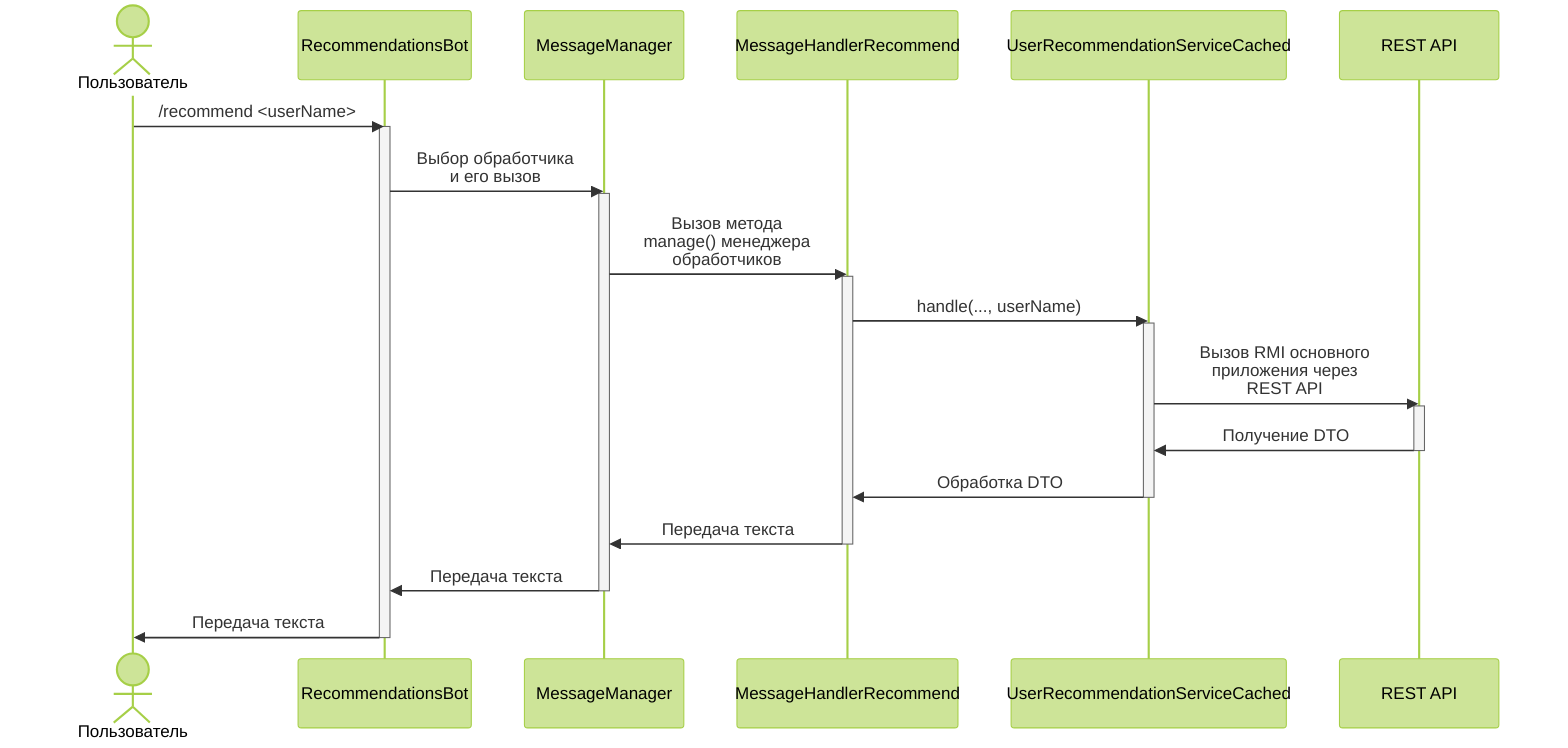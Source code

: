 %% Диаграмма последовательности выполнения основного запроса
%%{init: {'theme': 'forest'}}%%
sequenceDiagram
    actor User as Пользователь
    
    participant Bot as RecommendationsBot
    participant Manager as MessageManager
    participant Handler as MessageHandlerRecommend
    participant ApiService as UserRecommendationServiceCached
    participant ApiReal as REST API

    User->>Bot: /recommend <userName>
    activate Bot

    Bot->>Manager: Выбор обработчика<br> и его вызов
    activate Manager

    Manager->>Handler: Вызов метода<br> manage() менеджера<br> обработчиков
    activate Handler

    Handler->>ApiService: handle(..., userName)
    activate ApiService

    ApiService->>ApiReal: Вызов RMI основного<br> приложения через<br> REST API
    activate ApiReal

    ApiReal->>ApiService: Получение DTO
    deactivate ApiReal

    ApiService->>Handler: Обработка DTO
    deactivate ApiService

    Handler->>Manager: Передача текста
    deactivate Handler

    Manager->>Bot: Передача текста
    deactivate Manager

    Bot->>User: Передача текста
    deactivate Bot